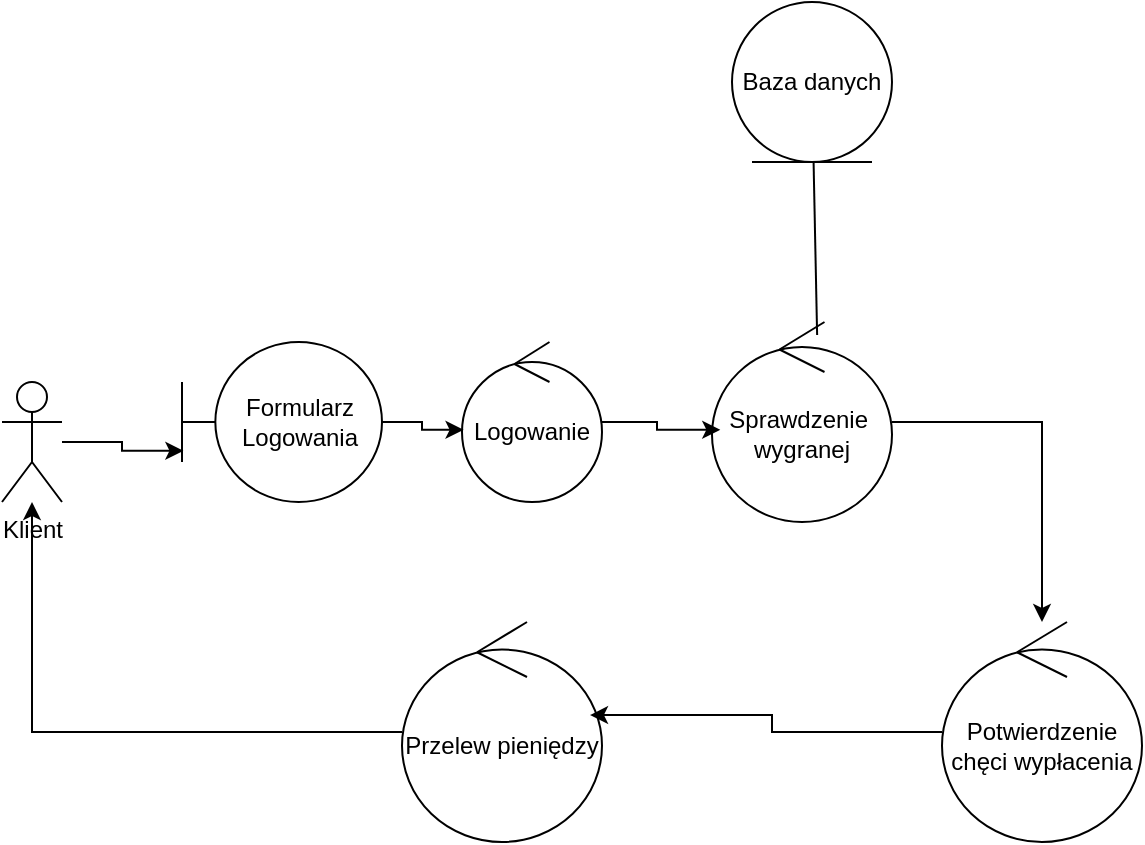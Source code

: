 <mxfile version="26.1.3">
  <diagram name="Page-1" id="c4acf3e9-155e-7222-9cf6-157b1a14988f">
    <mxGraphModel dx="838" dy="1146" grid="1" gridSize="10" guides="1" tooltips="1" connect="1" arrows="1" fold="1" page="1" pageScale="1" pageWidth="850" pageHeight="1100" background="none" math="0" shadow="0">
      <root>
        <mxCell id="0" />
        <mxCell id="1" parent="0" />
        <mxCell id="weBvFiQJcisXPTJ0BznC-1" value="Klient&lt;div&gt;&lt;br&gt;&lt;/div&gt;" style="shape=umlActor;verticalLabelPosition=bottom;verticalAlign=top;html=1;outlineConnect=0;" vertex="1" parent="1">
          <mxGeometry x="70" y="210" width="30" height="60" as="geometry" />
        </mxCell>
        <mxCell id="weBvFiQJcisXPTJ0BznC-2" value="Formularz&lt;div&gt;Logowania&lt;/div&gt;" style="shape=umlBoundary;whiteSpace=wrap;html=1;" vertex="1" parent="1">
          <mxGeometry x="160" y="190" width="100" height="80" as="geometry" />
        </mxCell>
        <mxCell id="weBvFiQJcisXPTJ0BznC-3" value="Logowanie" style="ellipse;shape=umlControl;whiteSpace=wrap;html=1;" vertex="1" parent="1">
          <mxGeometry x="300" y="190" width="70" height="80" as="geometry" />
        </mxCell>
        <mxCell id="weBvFiQJcisXPTJ0BznC-11" style="edgeStyle=orthogonalEdgeStyle;rounded=0;orthogonalLoop=1;jettySize=auto;html=1;" edge="1" parent="1" source="weBvFiQJcisXPTJ0BznC-4" target="weBvFiQJcisXPTJ0BznC-6">
          <mxGeometry relative="1" as="geometry" />
        </mxCell>
        <mxCell id="weBvFiQJcisXPTJ0BznC-4" value="Sprawdzenie&amp;nbsp;&lt;div&gt;wygranej&lt;/div&gt;" style="ellipse;shape=umlControl;whiteSpace=wrap;html=1;" vertex="1" parent="1">
          <mxGeometry x="425" y="180" width="90" height="100" as="geometry" />
        </mxCell>
        <mxCell id="weBvFiQJcisXPTJ0BznC-5" value="Baza danych" style="ellipse;shape=umlEntity;whiteSpace=wrap;html=1;" vertex="1" parent="1">
          <mxGeometry x="435" y="20" width="80" height="80" as="geometry" />
        </mxCell>
        <mxCell id="weBvFiQJcisXPTJ0BznC-6" value="Potwierdzenie&lt;div&gt;chęci wypłacenia&lt;/div&gt;" style="ellipse;shape=umlControl;whiteSpace=wrap;html=1;" vertex="1" parent="1">
          <mxGeometry x="540" y="330" width="100" height="110" as="geometry" />
        </mxCell>
        <mxCell id="weBvFiQJcisXPTJ0BznC-15" style="edgeStyle=orthogonalEdgeStyle;rounded=0;orthogonalLoop=1;jettySize=auto;html=1;" edge="1" parent="1" source="weBvFiQJcisXPTJ0BznC-7" target="weBvFiQJcisXPTJ0BznC-1">
          <mxGeometry relative="1" as="geometry" />
        </mxCell>
        <mxCell id="weBvFiQJcisXPTJ0BznC-7" value="Przelew pieniędzy" style="ellipse;shape=umlControl;whiteSpace=wrap;html=1;" vertex="1" parent="1">
          <mxGeometry x="270" y="330" width="100" height="110" as="geometry" />
        </mxCell>
        <mxCell id="weBvFiQJcisXPTJ0BznC-8" style="edgeStyle=orthogonalEdgeStyle;rounded=0;orthogonalLoop=1;jettySize=auto;html=1;entryX=0.007;entryY=0.68;entryDx=0;entryDy=0;entryPerimeter=0;" edge="1" parent="1" source="weBvFiQJcisXPTJ0BznC-1" target="weBvFiQJcisXPTJ0BznC-2">
          <mxGeometry relative="1" as="geometry" />
        </mxCell>
        <mxCell id="weBvFiQJcisXPTJ0BznC-9" style="edgeStyle=orthogonalEdgeStyle;rounded=0;orthogonalLoop=1;jettySize=auto;html=1;entryX=0.011;entryY=0.549;entryDx=0;entryDy=0;entryPerimeter=0;" edge="1" parent="1" source="weBvFiQJcisXPTJ0BznC-2" target="weBvFiQJcisXPTJ0BznC-3">
          <mxGeometry relative="1" as="geometry" />
        </mxCell>
        <mxCell id="weBvFiQJcisXPTJ0BznC-10" style="edgeStyle=orthogonalEdgeStyle;rounded=0;orthogonalLoop=1;jettySize=auto;html=1;entryX=0.046;entryY=0.539;entryDx=0;entryDy=0;entryPerimeter=0;" edge="1" parent="1" source="weBvFiQJcisXPTJ0BznC-3" target="weBvFiQJcisXPTJ0BznC-4">
          <mxGeometry relative="1" as="geometry" />
        </mxCell>
        <mxCell id="weBvFiQJcisXPTJ0BznC-14" value="" style="endArrow=none;html=1;rounded=0;exitX=0.584;exitY=0.065;exitDx=0;exitDy=0;exitPerimeter=0;" edge="1" parent="1" source="weBvFiQJcisXPTJ0BznC-4" target="weBvFiQJcisXPTJ0BznC-5">
          <mxGeometry width="50" height="50" relative="1" as="geometry">
            <mxPoint x="490" y="150" as="sourcePoint" />
            <mxPoint x="460" y="110" as="targetPoint" />
          </mxGeometry>
        </mxCell>
        <mxCell id="weBvFiQJcisXPTJ0BznC-16" style="edgeStyle=orthogonalEdgeStyle;rounded=0;orthogonalLoop=1;jettySize=auto;html=1;entryX=0.94;entryY=0.423;entryDx=0;entryDy=0;entryPerimeter=0;" edge="1" parent="1" source="weBvFiQJcisXPTJ0BznC-6" target="weBvFiQJcisXPTJ0BznC-7">
          <mxGeometry relative="1" as="geometry" />
        </mxCell>
      </root>
    </mxGraphModel>
  </diagram>
</mxfile>
